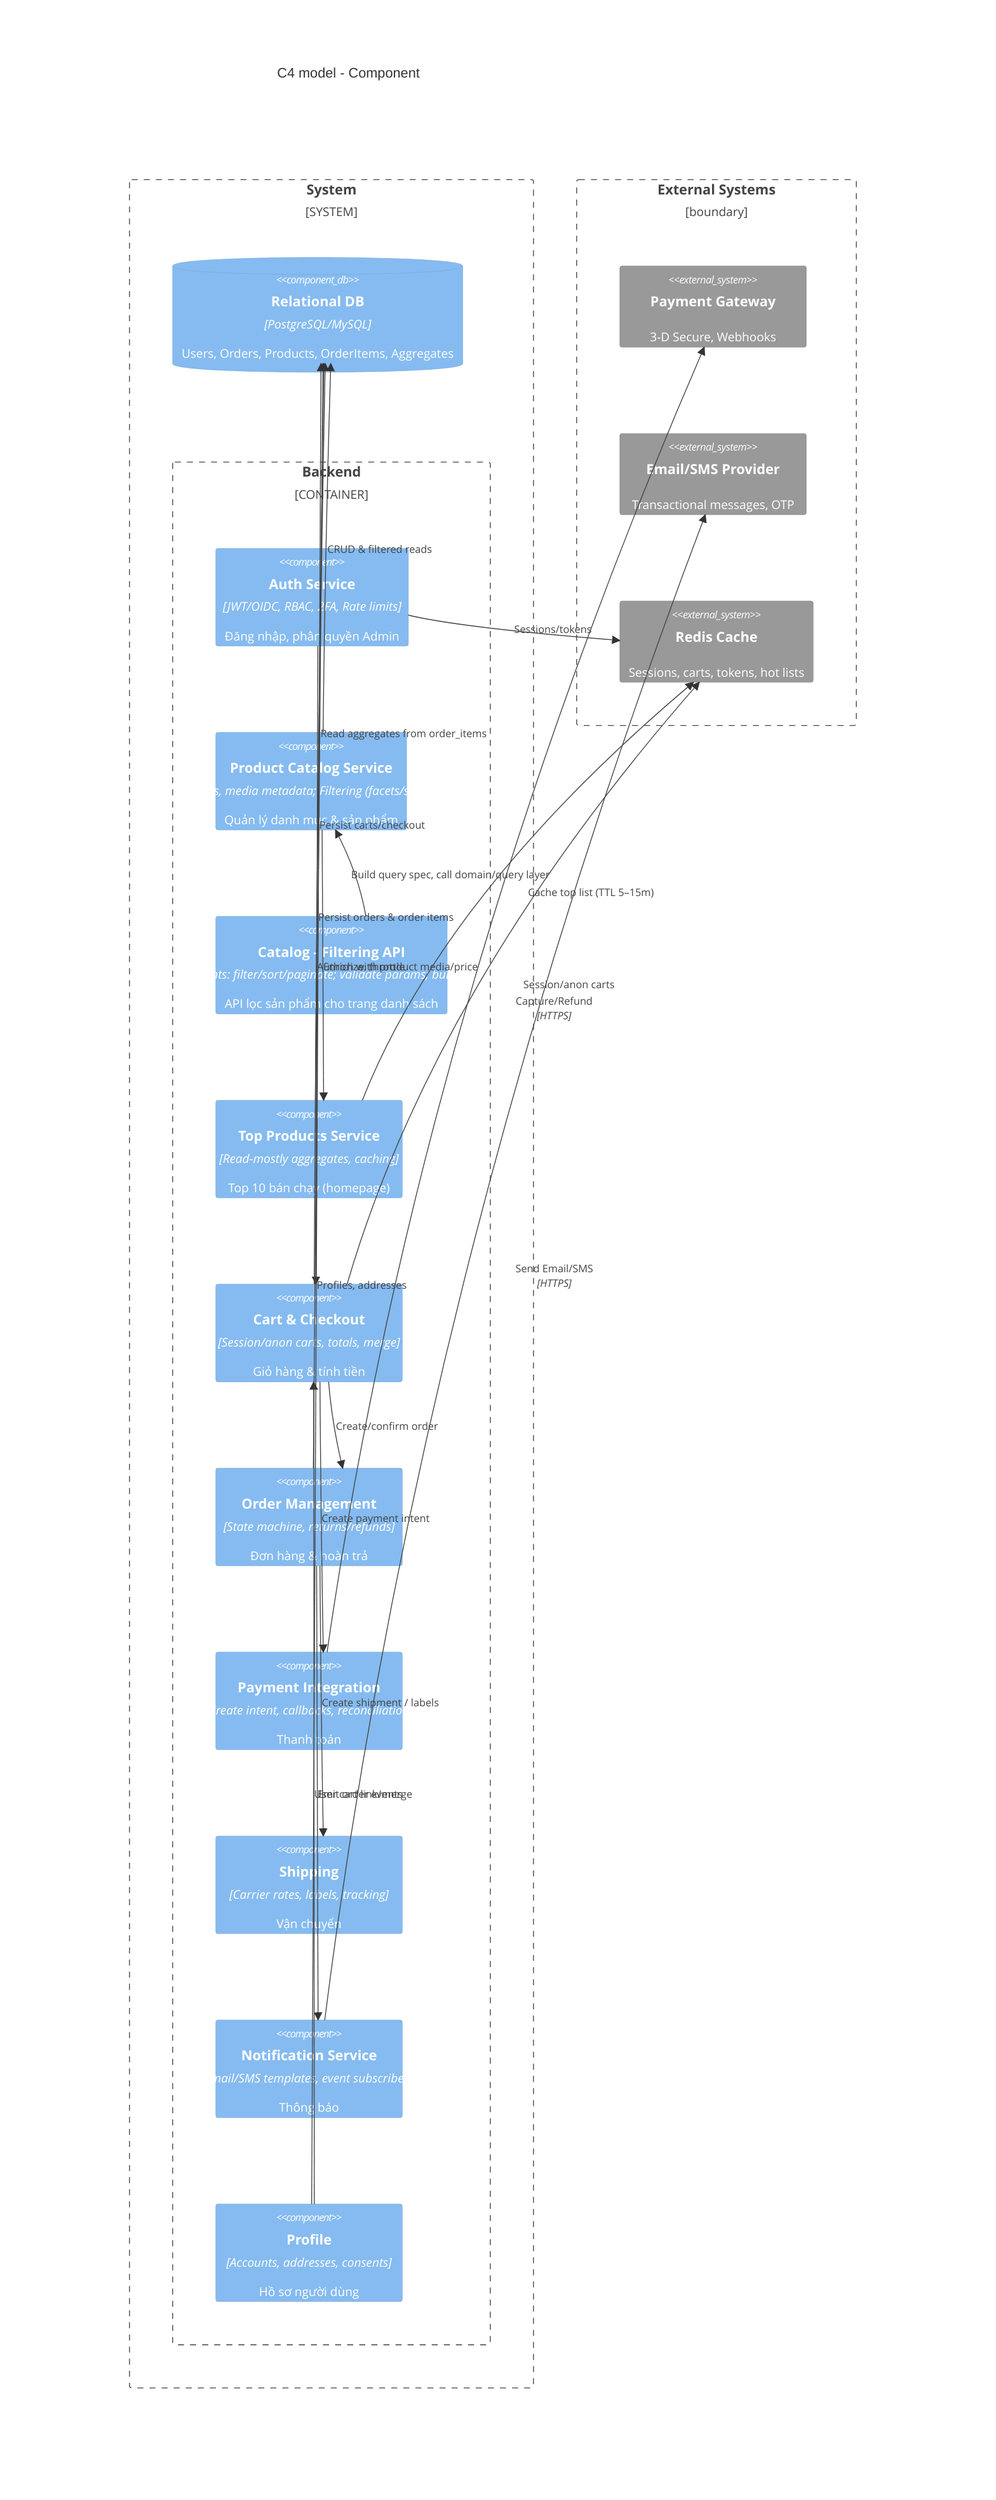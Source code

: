 C4Component
title C4 model - Component

System_Boundary(sys, "System") {

  Container_Boundary(be, "Backend") {
    Component(auth, "Auth Service", "JWT/OIDC, RBAC, 2FA, Rate limits", "Đăng nhập, phân quyền Admin")

    %% Catalog là domain/query layer
    Component(catalog, "Product Catalog Service", "CRUD, SEO slugs, media metadata; Filtering (facets/sort/pagination)", "Quản lý danh mục & sản phẩm")

    %% Filtering API 
    Component(catalog_filter, "Catalog - Filtering API", "HTTP endpoints: filter/sort/paginate; validate params; build query spec", "API lọc sản phẩm cho trang danh sách")

    Component(top10, "Top Products Service", "Read-mostly aggregates, caching", "Top 10 bán chạy (homepage)")
    Component(cart, "Cart & Checkout", "Session/anon carts, totals, merge", "Giỏ hàng & tính tiền")
    Component(order, "Order Management", "State machine, returns/refunds", "Đơn hàng & hoàn trả")
    Component(payment, "Payment Integration", "Create intent, callbacks, reconciliation", "Thanh toán")
    Component(shipping, "Shipping", "Carrier rates, labels, tracking", "Vận chuyển")
    Component(notify, "Notification Service", "Email/SMS templates, event subscribers", "Thông báo")
    Component(user, "Profile", "Accounts, addresses, consents", "Hồ sơ người dùng")
  }

  ComponentDb(db, "Relational DB", "PostgreSQL/MySQL", "Users, Orders, Products, OrderItems, Aggregates")
}

Boundary(ext, "External Systems", "boundary") {
  System_Ext(paygw, "Payment Gateway", "3-D Secure, Webhooks")
  System_Ext(emailsms, "Email/SMS Provider", "Transactional messages, OTP")
  System_Ext(cache, "Redis Cache", "Sessions, carts, tokens, hot lists")
}

%% Relationships
Rel(auth, cart, "Authorize, throttle")
Rel(cart, payment, "Create payment intent")
Rel(cart, order, "Create/confirm order")
Rel(order, notify, "Emit order events")
Rel(order, shipping, "Create shipment / labels")
Rel(payment, paygw, "Capture/Refund", "HTTPS")
Rel(notify, emailsms, "Send Email/SMS", "HTTPS")
Rel(user, cart, "User cart link/merge")

%% Catalog <-> DB
Rel(catalog, db, "CRUD & filtered reads")

%% Filtering API gọi Catalog (không truy cập DB trực tiếp)
Rel(catalog_filter, catalog, "Build query spec, call domain/query layer")

Rel(cart, db, "Persist carts/checkout")
Rel(order, db, "Persist orders & order items")
Rel(user, db, "Profiles, addresses")

Rel(top10, db, "Read aggregates from order_items")
Rel(top10, cache, "Cache top list (TTL 5–15m)")
Rel(catalog, top10, "Enrich with product media/price")

Rel(auth, cache, "Sessions/tokens")
Rel(cart, cache, "Session/anon carts")

UpdateLayoutConfig($c4BoundaryInRow="2", $c4ShapeInRow="4")